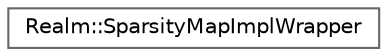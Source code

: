 digraph "Graphical Class Hierarchy"
{
 // LATEX_PDF_SIZE
  bgcolor="transparent";
  edge [fontname=Helvetica,fontsize=10,labelfontname=Helvetica,labelfontsize=10];
  node [fontname=Helvetica,fontsize=10,shape=box,height=0.2,width=0.4];
  rankdir="LR";
  Node0 [id="Node000000",label="Realm::SparsityMapImplWrapper",height=0.2,width=0.4,color="grey40", fillcolor="white", style="filled",URL="$classRealm_1_1SparsityMapImplWrapper.html",tooltip=" "];
}
